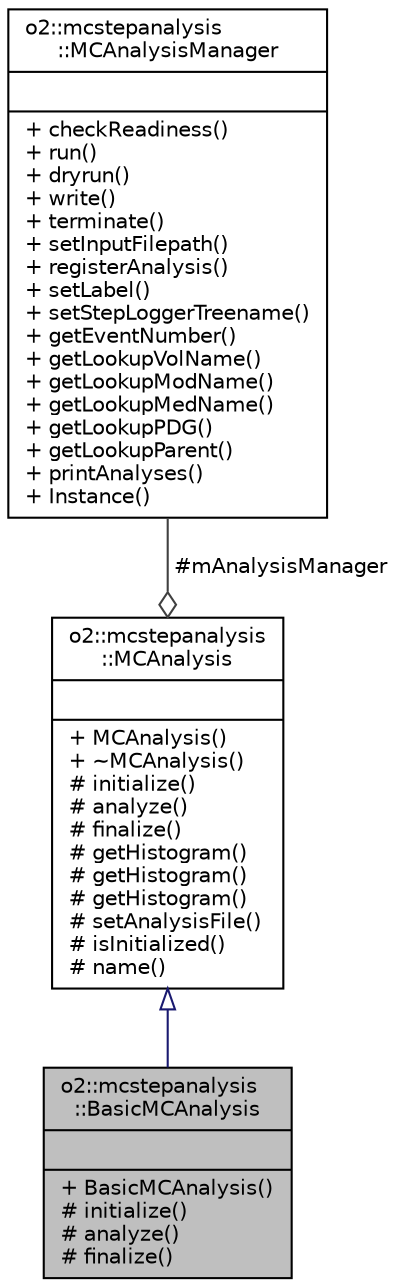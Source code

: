 digraph "o2::mcstepanalysis::BasicMCAnalysis"
{
 // INTERACTIVE_SVG=YES
  bgcolor="transparent";
  edge [fontname="Helvetica",fontsize="10",labelfontname="Helvetica",labelfontsize="10"];
  node [fontname="Helvetica",fontsize="10",shape=record];
  Node1 [label="{o2::mcstepanalysis\l::BasicMCAnalysis\n||+ BasicMCAnalysis()\l# initialize()\l# analyze()\l# finalize()\l}",height=0.2,width=0.4,color="black", fillcolor="grey75", style="filled" fontcolor="black"];
  Node2 -> Node1 [dir="back",color="midnightblue",fontsize="10",style="solid",arrowtail="onormal",fontname="Helvetica"];
  Node2 [label="{o2::mcstepanalysis\l::MCAnalysis\n||+ MCAnalysis()\l+ ~MCAnalysis()\l# initialize()\l# analyze()\l# finalize()\l# getHistogram()\l# getHistogram()\l# getHistogram()\l# setAnalysisFile()\l# isInitialized()\l# name()\l}",height=0.2,width=0.4,color="black",URL="$de/da4/classo2_1_1mcstepanalysis_1_1MCAnalysis.html"];
  Node3 -> Node2 [color="grey25",fontsize="10",style="solid",label=" #mAnalysisManager" ,arrowhead="odiamond",fontname="Helvetica"];
  Node3 [label="{o2::mcstepanalysis\l::MCAnalysisManager\n||+ checkReadiness()\l+ run()\l+ dryrun()\l+ write()\l+ terminate()\l+ setInputFilepath()\l+ registerAnalysis()\l+ setLabel()\l+ setStepLoggerTreename()\l+ getEventNumber()\l+ getLookupVolName()\l+ getLookupModName()\l+ getLookupMedName()\l+ getLookupPDG()\l+ getLookupParent()\l+ printAnalyses()\l+ Instance()\l}",height=0.2,width=0.4,color="black",URL="$d8/d26/classo2_1_1mcstepanalysis_1_1MCAnalysisManager.html"];
}
